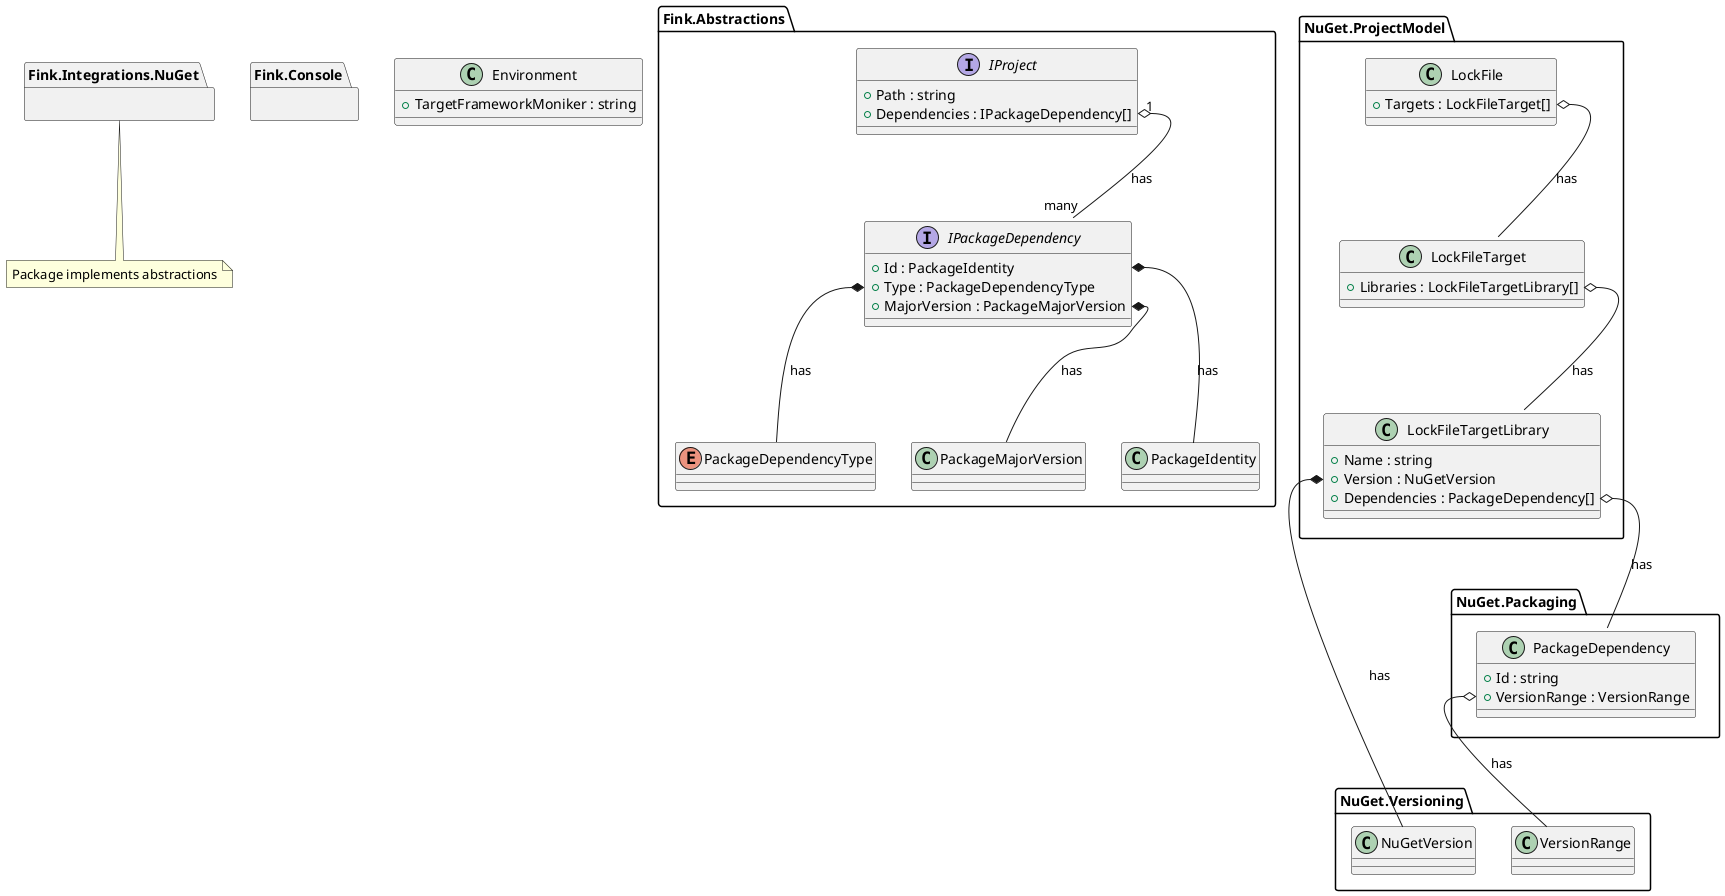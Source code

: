 @startuml Fink Classes

class Environment {
    + TargetFrameworkMoniker : string
}

set separator none
package "Fink.Abstractions" {
    interface IProject {
        + Path : string
        + Dependencies : IPackageDependency[]
    }

    interface IPackageDependency {
        + Id : PackageIdentity
        + Type : PackageDependencyType
        + MajorVersion : PackageMajorVersion
    }

    enum PackageDependencyType {

    }

    class PackageMajorVersion {

    }

    class PackageIdentity {

    }

    IProject::Dependencies "1" o-- "many" IPackageDependency : has
    IPackageDependency::Type *-- PackageDependencyType : has
    IPackageDependency::MajorVersion *-- PackageMajorVersion : has
    IPackageDependency::Id *-- PackageIdentity : has
}

package "Fink.Integrations.NuGet" {

}
note "Package implements abstractions" as N1
"Fink.Integrations.NuGet"..N1

package "Fink.Console" {

}

package "NuGet.ProjectModel" {
    class LockFile {
        + Targets : LockFileTarget[]
    }

    class LockFileTarget {
        + Libraries : LockFileTargetLibrary[]
    }

    class LockFileTargetLibrary {
        + Name : string
        + Version : NuGetVersion
        + Dependencies : PackageDependency[]
    }

    enum PackageDependencyType {
    }

    LockFile::Targets o-- LockFileTarget : has
    LockFileTarget::Libraries o-- LockFileTargetLibrary : has
}

package "NuGet.Versioning" {
    class NuGetVersion {
    }

    class VersionRange {
    }
}

package "NuGet.Packaging" {
    class PackageDependency {
        + Id : string
        + VersionRange : VersionRange
    }
}

LockFileTargetLibrary::Version *-- NuGetVersion : has
LockFileTargetLibrary::Dependencies o-- PackageDependency : has
PackageDependency::VersionRange o-- VersionRange : has

@enduml